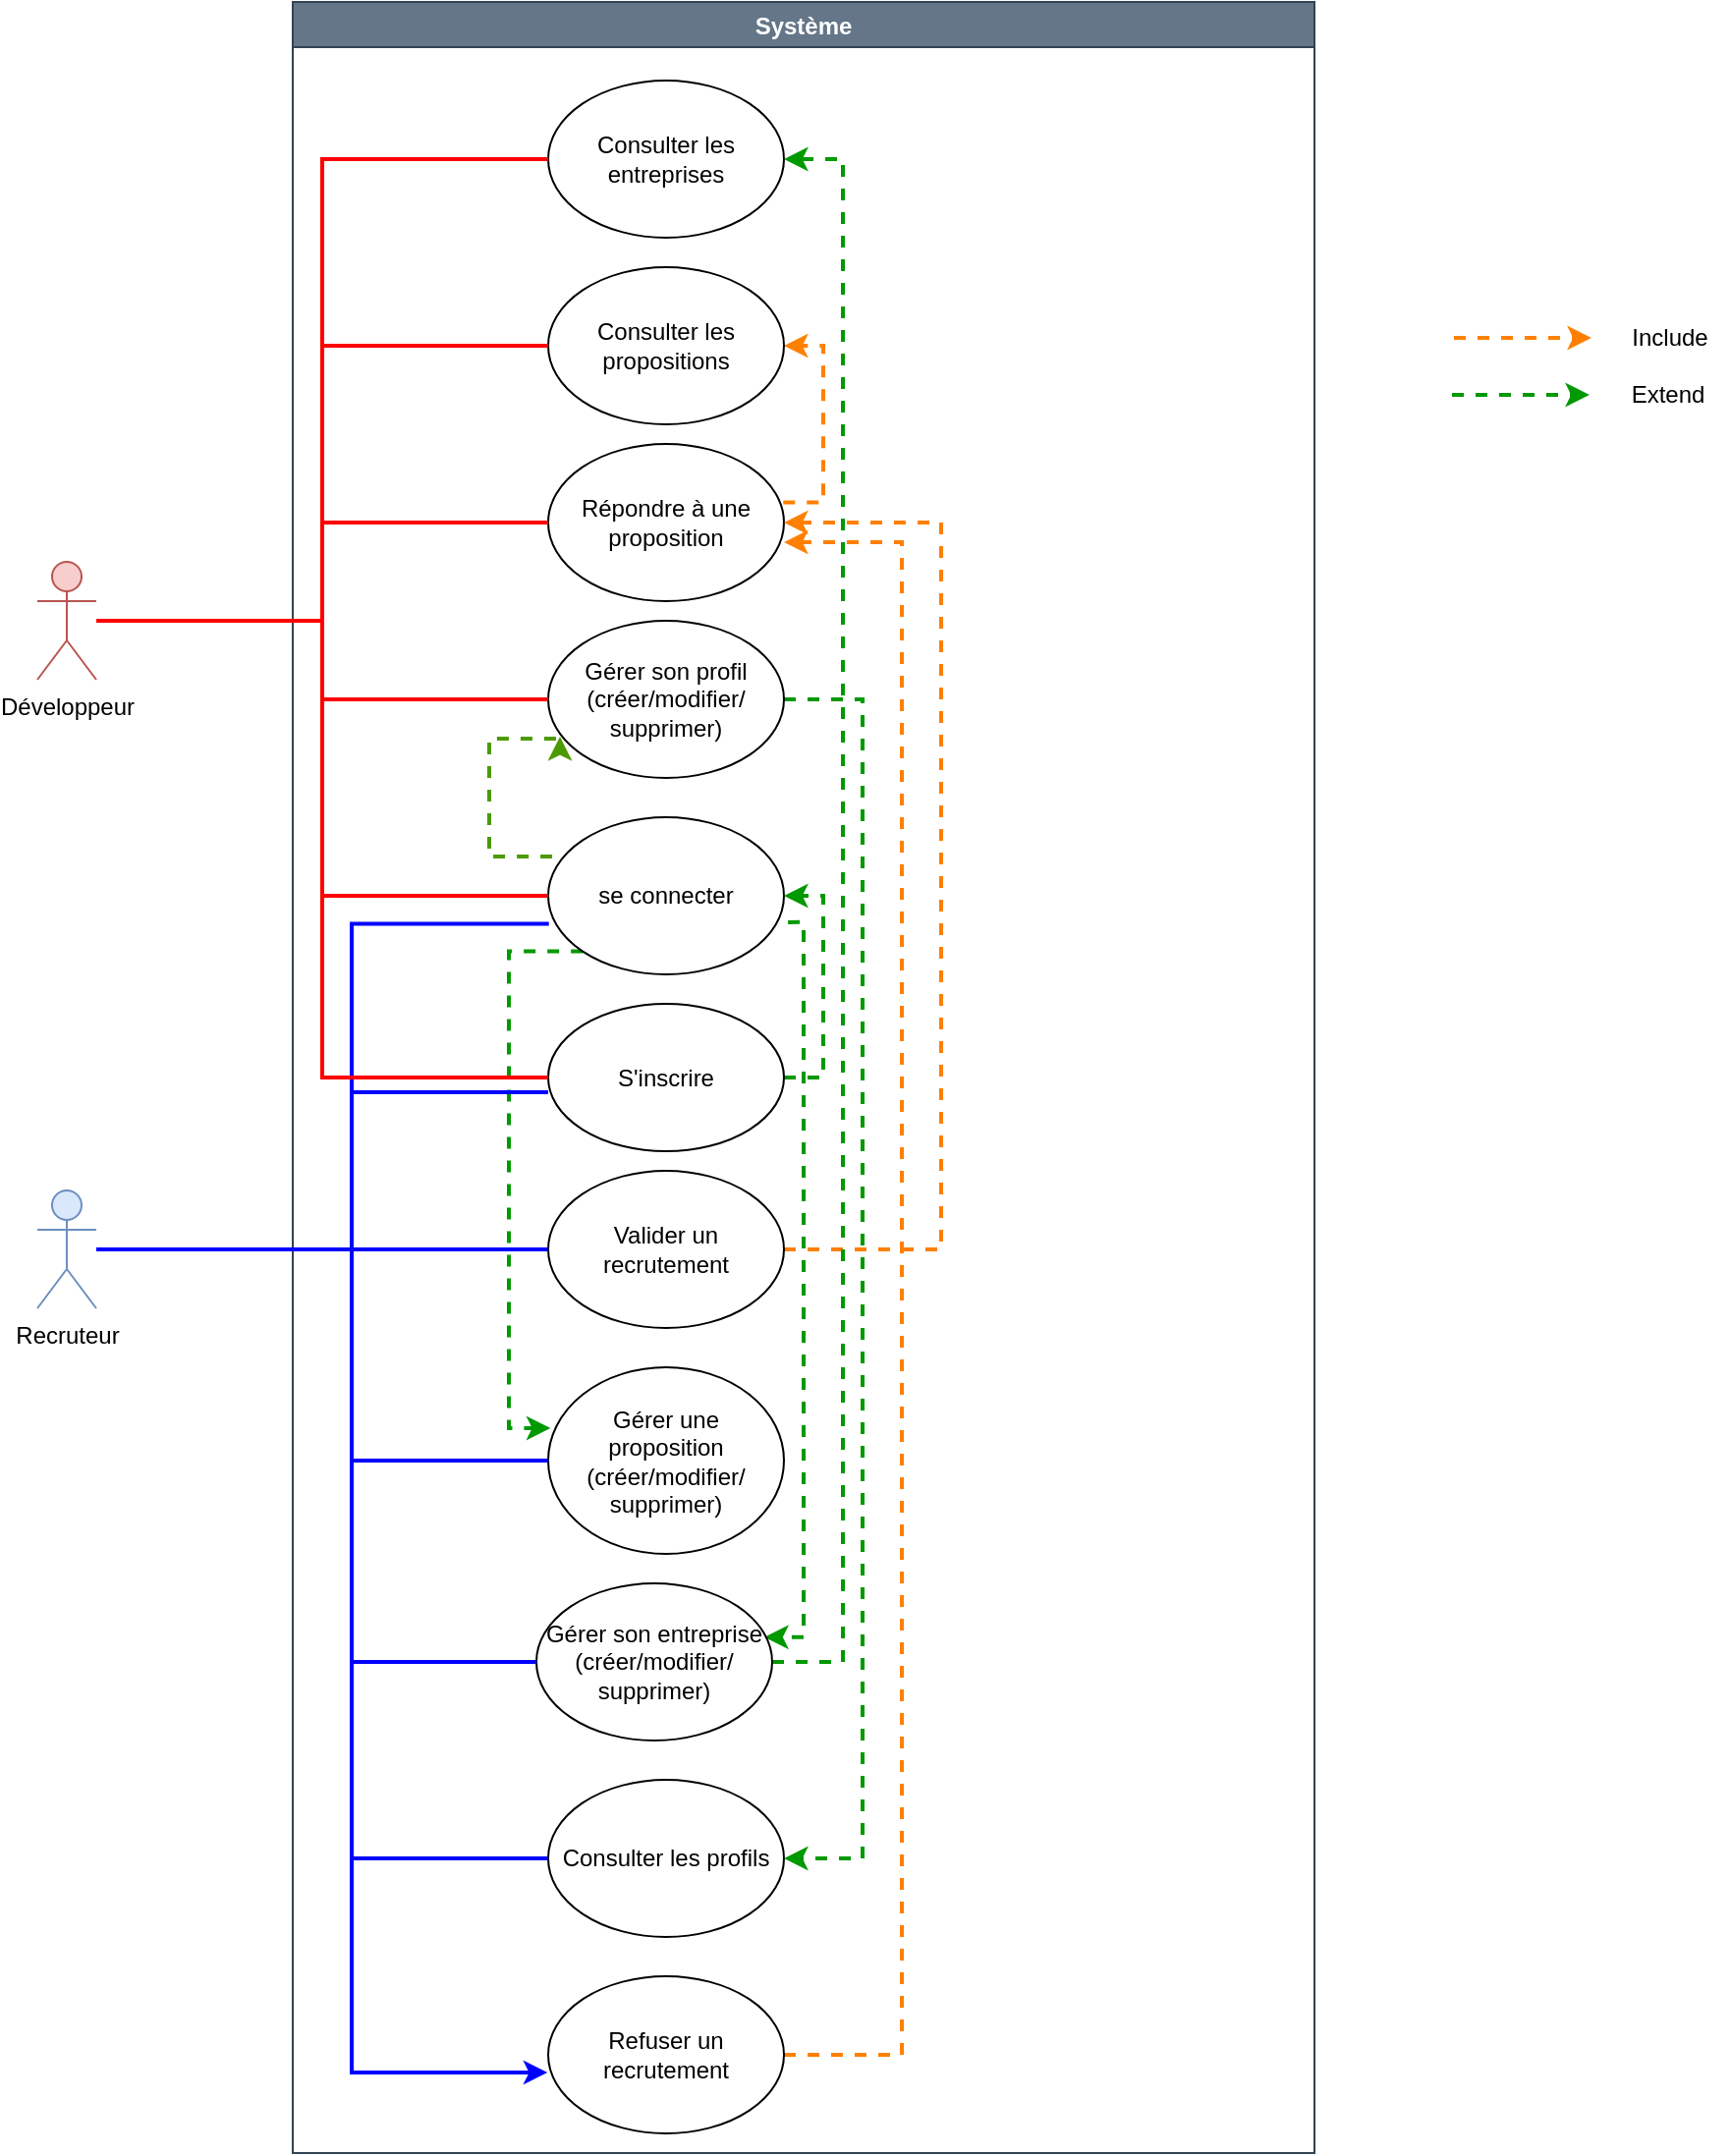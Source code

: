 <mxfile version="17.4.6" type="github">
  <diagram id="f9bO8bD8_3tNC-7nvVMG" name="Page-1">
    <mxGraphModel dx="1038" dy="547" grid="1" gridSize="10" guides="1" tooltips="1" connect="1" arrows="1" fold="1" page="1" pageScale="1" pageWidth="1169" pageHeight="1654" math="0" shadow="0">
      <root>
        <mxCell id="0" />
        <mxCell id="1" parent="0" />
        <mxCell id="xalwO71q9SZK32bKhefd-1" value="Système" style="swimlane;fillColor=#647687;fontColor=#ffffff;strokeColor=#314354;" parent="1" vertex="1">
          <mxGeometry x="230" y="65" width="520" height="1095" as="geometry" />
        </mxCell>
        <mxCell id="xalwO71q9SZK32bKhefd-2" value="Consulter les entreprises" style="ellipse;whiteSpace=wrap;html=1;" parent="xalwO71q9SZK32bKhefd-1" vertex="1">
          <mxGeometry x="130" y="40" width="120" height="80" as="geometry" />
        </mxCell>
        <mxCell id="xalwO71q9SZK32bKhefd-3" style="edgeStyle=orthogonalEdgeStyle;rounded=0;orthogonalLoop=1;jettySize=auto;html=1;entryX=1;entryY=0.5;entryDx=0;entryDy=0;dashed=1;startArrow=none;startFill=0;endArrow=classic;endFill=1;strokeColor=#FF8000;strokeWidth=2;exitX=0.997;exitY=0.372;exitDx=0;exitDy=0;exitPerimeter=0;" parent="xalwO71q9SZK32bKhefd-1" source="xalwO71q9SZK32bKhefd-4" target="xalwO71q9SZK32bKhefd-20" edge="1">
          <mxGeometry relative="1" as="geometry" />
        </mxCell>
        <mxCell id="xalwO71q9SZK32bKhefd-4" value="Répondre à une proposition" style="ellipse;whiteSpace=wrap;html=1;" parent="xalwO71q9SZK32bKhefd-1" vertex="1">
          <mxGeometry x="130" y="225" width="120" height="80" as="geometry" />
        </mxCell>
        <mxCell id="xalwO71q9SZK32bKhefd-5" style="edgeStyle=orthogonalEdgeStyle;rounded=0;orthogonalLoop=1;jettySize=auto;html=1;entryX=0.01;entryY=0.326;entryDx=0;entryDy=0;dashed=1;startArrow=none;startFill=0;endArrow=classic;endFill=1;strokeColor=#009900;strokeWidth=2;exitX=0;exitY=1;exitDx=0;exitDy=0;entryPerimeter=0;" parent="xalwO71q9SZK32bKhefd-1" source="xalwO71q9SZK32bKhefd-9" target="xalwO71q9SZK32bKhefd-6" edge="1">
          <mxGeometry relative="1" as="geometry">
            <Array as="points">
              <mxPoint x="110" y="483" />
              <mxPoint x="110" y="726" />
            </Array>
          </mxGeometry>
        </mxCell>
        <mxCell id="xalwO71q9SZK32bKhefd-6" value="Gérer une &lt;br&gt;proposition (créer/modifier/&lt;br&gt;supprimer)" style="ellipse;whiteSpace=wrap;html=1;" parent="xalwO71q9SZK32bKhefd-1" vertex="1">
          <mxGeometry x="130" y="695" width="120" height="95" as="geometry" />
        </mxCell>
        <mxCell id="xalwO71q9SZK32bKhefd-7" value="Consulter les profils" style="ellipse;whiteSpace=wrap;html=1;" parent="xalwO71q9SZK32bKhefd-1" vertex="1">
          <mxGeometry x="130" y="905" width="120" height="80" as="geometry" />
        </mxCell>
        <mxCell id="xalwO71q9SZK32bKhefd-8" style="edgeStyle=orthogonalEdgeStyle;rounded=0;orthogonalLoop=1;jettySize=auto;html=1;entryX=0.05;entryY=0.737;entryDx=0;entryDy=0;entryPerimeter=0;dashed=1;startArrow=none;startFill=0;endArrow=classic;endFill=1;strokeColor=#4D9900;strokeWidth=2;exitX=0.017;exitY=0.25;exitDx=0;exitDy=0;exitPerimeter=0;" parent="xalwO71q9SZK32bKhefd-1" source="xalwO71q9SZK32bKhefd-9" target="xalwO71q9SZK32bKhefd-16" edge="1">
          <mxGeometry relative="1" as="geometry">
            <Array as="points">
              <mxPoint x="100" y="435" />
              <mxPoint x="100" y="375" />
            </Array>
          </mxGeometry>
        </mxCell>
        <mxCell id="xalwO71q9SZK32bKhefd-9" value="se connecter" style="ellipse;whiteSpace=wrap;html=1;" parent="xalwO71q9SZK32bKhefd-1" vertex="1">
          <mxGeometry x="130" y="415" width="120" height="80" as="geometry" />
        </mxCell>
        <mxCell id="xalwO71q9SZK32bKhefd-10" style="edgeStyle=orthogonalEdgeStyle;rounded=0;orthogonalLoop=1;jettySize=auto;html=1;entryX=1;entryY=0.5;entryDx=0;entryDy=0;endArrow=classic;endFill=1;strokeColor=#009900;strokeWidth=2;exitX=1;exitY=0.5;exitDx=0;exitDy=0;dashed=1;" parent="xalwO71q9SZK32bKhefd-1" source="xalwO71q9SZK32bKhefd-11" target="xalwO71q9SZK32bKhefd-9" edge="1">
          <mxGeometry relative="1" as="geometry" />
        </mxCell>
        <mxCell id="xalwO71q9SZK32bKhefd-11" value="S&#39;inscrire" style="ellipse;whiteSpace=wrap;html=1;" parent="xalwO71q9SZK32bKhefd-1" vertex="1">
          <mxGeometry x="130" y="510" width="120" height="75" as="geometry" />
        </mxCell>
        <mxCell id="xalwO71q9SZK32bKhefd-12" style="edgeStyle=orthogonalEdgeStyle;rounded=0;orthogonalLoop=1;jettySize=auto;html=1;entryX=1;entryY=0.5;entryDx=0;entryDy=0;dashed=1;endArrow=classic;endFill=1;strokeColor=#FF8000;strokeWidth=2;exitX=1;exitY=0.5;exitDx=0;exitDy=0;" parent="xalwO71q9SZK32bKhefd-1" source="xalwO71q9SZK32bKhefd-14" target="xalwO71q9SZK32bKhefd-4" edge="1">
          <mxGeometry relative="1" as="geometry">
            <Array as="points">
              <mxPoint x="330" y="635" />
              <mxPoint x="330" y="265" />
            </Array>
          </mxGeometry>
        </mxCell>
        <mxCell id="xalwO71q9SZK32bKhefd-14" value="Valider un recrutement" style="ellipse;whiteSpace=wrap;html=1;" parent="xalwO71q9SZK32bKhefd-1" vertex="1">
          <mxGeometry x="130" y="595" width="120" height="80" as="geometry" />
        </mxCell>
        <mxCell id="xalwO71q9SZK32bKhefd-15" style="edgeStyle=orthogonalEdgeStyle;rounded=0;orthogonalLoop=1;jettySize=auto;html=1;exitX=1;exitY=0.5;exitDx=0;exitDy=0;entryX=1;entryY=0.5;entryDx=0;entryDy=0;dashed=1;startArrow=none;startFill=0;endArrow=classic;endFill=1;strokeColor=#009900;strokeWidth=2;" parent="xalwO71q9SZK32bKhefd-1" source="xalwO71q9SZK32bKhefd-16" target="xalwO71q9SZK32bKhefd-7" edge="1">
          <mxGeometry relative="1" as="geometry">
            <Array as="points">
              <mxPoint x="290" y="355" />
              <mxPoint x="290" y="945" />
            </Array>
          </mxGeometry>
        </mxCell>
        <mxCell id="xalwO71q9SZK32bKhefd-16" value="Gérer son profil&lt;br&gt;(créer/modifier/&lt;br&gt;supprimer)" style="ellipse;whiteSpace=wrap;html=1;" parent="xalwO71q9SZK32bKhefd-1" vertex="1">
          <mxGeometry x="130" y="315" width="120" height="80" as="geometry" />
        </mxCell>
        <mxCell id="xalwO71q9SZK32bKhefd-17" style="edgeStyle=orthogonalEdgeStyle;rounded=0;orthogonalLoop=1;jettySize=auto;html=1;entryX=1;entryY=0.5;entryDx=0;entryDy=0;startArrow=none;startFill=0;endArrow=classic;endFill=1;strokeColor=#009900;strokeWidth=2;dashed=1;" parent="xalwO71q9SZK32bKhefd-1" source="xalwO71q9SZK32bKhefd-19" target="xalwO71q9SZK32bKhefd-2" edge="1">
          <mxGeometry relative="1" as="geometry">
            <Array as="points">
              <mxPoint x="280" y="845" />
              <mxPoint x="280" y="80" />
            </Array>
          </mxGeometry>
        </mxCell>
        <mxCell id="xalwO71q9SZK32bKhefd-18" style="edgeStyle=orthogonalEdgeStyle;rounded=0;orthogonalLoop=1;jettySize=auto;html=1;entryX=0.967;entryY=0.342;entryDx=0;entryDy=0;entryPerimeter=0;dashed=1;startArrow=none;startFill=0;endArrow=classic;endFill=1;strokeColor=#009900;strokeWidth=2;exitX=1.017;exitY=0.668;exitDx=0;exitDy=0;exitPerimeter=0;" parent="xalwO71q9SZK32bKhefd-1" source="xalwO71q9SZK32bKhefd-9" target="xalwO71q9SZK32bKhefd-19" edge="1">
          <mxGeometry relative="1" as="geometry">
            <Array as="points">
              <mxPoint x="260" y="468" />
              <mxPoint x="260" y="832" />
            </Array>
          </mxGeometry>
        </mxCell>
        <mxCell id="xalwO71q9SZK32bKhefd-19" value="Gérer son entreprise&lt;br&gt;(créer/modifier/&lt;br&gt;supprimer)" style="ellipse;whiteSpace=wrap;html=1;" parent="xalwO71q9SZK32bKhefd-1" vertex="1">
          <mxGeometry x="124" y="805" width="120" height="80" as="geometry" />
        </mxCell>
        <mxCell id="xalwO71q9SZK32bKhefd-20" value="Consulter les propositions" style="ellipse;whiteSpace=wrap;html=1;" parent="xalwO71q9SZK32bKhefd-1" vertex="1">
          <mxGeometry x="130" y="135" width="120" height="80" as="geometry" />
        </mxCell>
        <mxCell id="-RIVANu8tJtZHNl3kSJt-9" style="edgeStyle=orthogonalEdgeStyle;rounded=0;orthogonalLoop=1;jettySize=auto;html=1;entryX=1;entryY=0.625;entryDx=0;entryDy=0;entryPerimeter=0;strokeColor=#FF8000;strokeWidth=2;exitX=1;exitY=0.5;exitDx=0;exitDy=0;dashed=1;" edge="1" parent="xalwO71q9SZK32bKhefd-1" source="-RIVANu8tJtZHNl3kSJt-6" target="xalwO71q9SZK32bKhefd-4">
          <mxGeometry relative="1" as="geometry">
            <Array as="points">
              <mxPoint x="310" y="1045" />
              <mxPoint x="310" y="275" />
            </Array>
          </mxGeometry>
        </mxCell>
        <mxCell id="-RIVANu8tJtZHNl3kSJt-6" value="Refuser un recrutement" style="ellipse;whiteSpace=wrap;html=1;" vertex="1" parent="xalwO71q9SZK32bKhefd-1">
          <mxGeometry x="130" y="1005" width="120" height="80" as="geometry" />
        </mxCell>
        <mxCell id="xalwO71q9SZK32bKhefd-27" style="edgeStyle=orthogonalEdgeStyle;rounded=0;orthogonalLoop=1;jettySize=auto;html=1;entryX=0;entryY=0.6;entryDx=0;entryDy=0;entryPerimeter=0;endArrow=none;endFill=0;strokeColor=#0000FF;strokeWidth=2;" parent="1" source="xalwO71q9SZK32bKhefd-33" target="xalwO71q9SZK32bKhefd-11" edge="1">
          <mxGeometry relative="1" as="geometry">
            <Array as="points">
              <mxPoint x="260" y="700" />
              <mxPoint x="260" y="620" />
            </Array>
          </mxGeometry>
        </mxCell>
        <mxCell id="xalwO71q9SZK32bKhefd-28" style="edgeStyle=orthogonalEdgeStyle;rounded=0;orthogonalLoop=1;jettySize=auto;html=1;entryX=0.003;entryY=0.678;entryDx=0;entryDy=0;entryPerimeter=0;endArrow=none;endFill=0;strokeColor=#0000FF;strokeWidth=2;startArrow=none;startFill=0;" parent="1" source="xalwO71q9SZK32bKhefd-33" target="xalwO71q9SZK32bKhefd-9" edge="1">
          <mxGeometry relative="1" as="geometry">
            <Array as="points">
              <mxPoint x="260" y="700" />
              <mxPoint x="260" y="534" />
            </Array>
          </mxGeometry>
        </mxCell>
        <mxCell id="xalwO71q9SZK32bKhefd-29" style="edgeStyle=orthogonalEdgeStyle;rounded=0;orthogonalLoop=1;jettySize=auto;html=1;startArrow=none;startFill=0;endArrow=none;endFill=0;strokeColor=#0000FF;strokeWidth=2;" parent="1" source="xalwO71q9SZK32bKhefd-33" target="xalwO71q9SZK32bKhefd-14" edge="1">
          <mxGeometry relative="1" as="geometry" />
        </mxCell>
        <mxCell id="xalwO71q9SZK32bKhefd-30" style="edgeStyle=orthogonalEdgeStyle;rounded=0;orthogonalLoop=1;jettySize=auto;html=1;entryX=0;entryY=0.5;entryDx=0;entryDy=0;startArrow=none;startFill=0;endArrow=none;endFill=0;strokeColor=#0000FF;strokeWidth=2;" parent="1" source="xalwO71q9SZK32bKhefd-33" target="xalwO71q9SZK32bKhefd-6" edge="1">
          <mxGeometry relative="1" as="geometry">
            <Array as="points">
              <mxPoint x="260" y="700" />
              <mxPoint x="260" y="808" />
            </Array>
          </mxGeometry>
        </mxCell>
        <mxCell id="xalwO71q9SZK32bKhefd-31" style="edgeStyle=orthogonalEdgeStyle;rounded=0;orthogonalLoop=1;jettySize=auto;html=1;entryX=0;entryY=0.5;entryDx=0;entryDy=0;startArrow=none;startFill=0;endArrow=none;endFill=0;strokeColor=#0000FF;strokeWidth=2;" parent="1" source="xalwO71q9SZK32bKhefd-33" target="xalwO71q9SZK32bKhefd-19" edge="1">
          <mxGeometry relative="1" as="geometry">
            <Array as="points">
              <mxPoint x="260" y="700" />
              <mxPoint x="260" y="910" />
            </Array>
          </mxGeometry>
        </mxCell>
        <mxCell id="xalwO71q9SZK32bKhefd-32" style="edgeStyle=orthogonalEdgeStyle;rounded=0;orthogonalLoop=1;jettySize=auto;html=1;entryX=0;entryY=0.5;entryDx=0;entryDy=0;startArrow=none;startFill=0;endArrow=none;endFill=0;strokeColor=#0000FF;strokeWidth=2;" parent="1" source="xalwO71q9SZK32bKhefd-33" target="xalwO71q9SZK32bKhefd-7" edge="1">
          <mxGeometry relative="1" as="geometry">
            <Array as="points">
              <mxPoint x="260" y="700" />
              <mxPoint x="260" y="1010" />
            </Array>
          </mxGeometry>
        </mxCell>
        <mxCell id="-RIVANu8tJtZHNl3kSJt-8" style="edgeStyle=orthogonalEdgeStyle;rounded=0;orthogonalLoop=1;jettySize=auto;html=1;entryX=-0.003;entryY=0.613;entryDx=0;entryDy=0;entryPerimeter=0;strokeColor=#0000FF;strokeWidth=2;" edge="1" parent="1" source="xalwO71q9SZK32bKhefd-33" target="-RIVANu8tJtZHNl3kSJt-6">
          <mxGeometry relative="1" as="geometry">
            <Array as="points">
              <mxPoint x="260" y="700" />
              <mxPoint x="260" y="1119" />
            </Array>
          </mxGeometry>
        </mxCell>
        <mxCell id="xalwO71q9SZK32bKhefd-33" value="Recruteur" style="shape=umlActor;verticalLabelPosition=bottom;verticalAlign=top;html=1;outlineConnect=0;fillColor=#dae8fc;strokeColor=#6c8ebf;" parent="1" vertex="1">
          <mxGeometry x="100" y="670" width="30" height="60" as="geometry" />
        </mxCell>
        <mxCell id="xalwO71q9SZK32bKhefd-34" style="edgeStyle=orthogonalEdgeStyle;rounded=0;orthogonalLoop=1;jettySize=auto;html=1;entryX=0;entryY=0.5;entryDx=0;entryDy=0;strokeColor=#FF0000;strokeWidth=2;endArrow=none;endFill=0;" parent="1" source="xalwO71q9SZK32bKhefd-40" target="xalwO71q9SZK32bKhefd-2" edge="1">
          <mxGeometry relative="1" as="geometry" />
        </mxCell>
        <mxCell id="xalwO71q9SZK32bKhefd-35" style="edgeStyle=orthogonalEdgeStyle;rounded=0;orthogonalLoop=1;jettySize=auto;html=1;entryX=0;entryY=0.5;entryDx=0;entryDy=0;endArrow=none;endFill=0;strokeColor=#FF0000;strokeWidth=2;" parent="1" source="xalwO71q9SZK32bKhefd-40" target="xalwO71q9SZK32bKhefd-20" edge="1">
          <mxGeometry relative="1" as="geometry" />
        </mxCell>
        <mxCell id="xalwO71q9SZK32bKhefd-36" style="edgeStyle=orthogonalEdgeStyle;rounded=0;orthogonalLoop=1;jettySize=auto;html=1;entryX=0;entryY=0.5;entryDx=0;entryDy=0;endArrow=none;endFill=0;strokeColor=#FF0000;strokeWidth=2;" parent="1" source="xalwO71q9SZK32bKhefd-40" target="xalwO71q9SZK32bKhefd-4" edge="1">
          <mxGeometry relative="1" as="geometry" />
        </mxCell>
        <mxCell id="xalwO71q9SZK32bKhefd-37" style="edgeStyle=orthogonalEdgeStyle;rounded=0;orthogonalLoop=1;jettySize=auto;html=1;entryX=0;entryY=0.5;entryDx=0;entryDy=0;endArrow=none;endFill=0;strokeColor=#FF0000;strokeWidth=2;" parent="1" source="xalwO71q9SZK32bKhefd-40" target="xalwO71q9SZK32bKhefd-16" edge="1">
          <mxGeometry relative="1" as="geometry" />
        </mxCell>
        <mxCell id="xalwO71q9SZK32bKhefd-38" style="edgeStyle=orthogonalEdgeStyle;rounded=0;orthogonalLoop=1;jettySize=auto;html=1;entryX=0;entryY=0.5;entryDx=0;entryDy=0;endArrow=none;endFill=0;strokeColor=#FF0000;strokeWidth=2;" parent="1" source="xalwO71q9SZK32bKhefd-40" target="xalwO71q9SZK32bKhefd-9" edge="1">
          <mxGeometry relative="1" as="geometry" />
        </mxCell>
        <mxCell id="xalwO71q9SZK32bKhefd-39" style="edgeStyle=orthogonalEdgeStyle;rounded=0;orthogonalLoop=1;jettySize=auto;html=1;entryX=0;entryY=0.5;entryDx=0;entryDy=0;endArrow=none;endFill=0;strokeColor=#FF0000;strokeWidth=2;" parent="1" source="xalwO71q9SZK32bKhefd-40" target="xalwO71q9SZK32bKhefd-11" edge="1">
          <mxGeometry relative="1" as="geometry" />
        </mxCell>
        <mxCell id="xalwO71q9SZK32bKhefd-40" value="Développeur" style="shape=umlActor;verticalLabelPosition=bottom;verticalAlign=top;html=1;outlineConnect=0;fillColor=#f8cecc;strokeColor=#b85450;strokeWidth=1;" parent="1" vertex="1">
          <mxGeometry x="100" y="350" width="30" height="60" as="geometry" />
        </mxCell>
        <mxCell id="-RIVANu8tJtZHNl3kSJt-2" value="" style="endArrow=classic;html=1;rounded=0;strokeWidth=2;strokeColor=#FF8000;dashed=1;" edge="1" parent="1">
          <mxGeometry width="50" height="50" relative="1" as="geometry">
            <mxPoint x="821" y="236" as="sourcePoint" />
            <mxPoint x="891" y="236" as="targetPoint" />
          </mxGeometry>
        </mxCell>
        <mxCell id="-RIVANu8tJtZHNl3kSJt-3" value="Include" style="text;html=1;strokeColor=none;fillColor=none;align=center;verticalAlign=middle;whiteSpace=wrap;rounded=0;" vertex="1" parent="1">
          <mxGeometry x="901" y="221" width="60" height="30" as="geometry" />
        </mxCell>
        <mxCell id="-RIVANu8tJtZHNl3kSJt-4" value="" style="endArrow=classic;html=1;rounded=0;strokeWidth=2;strokeColor=#009900;dashed=1;" edge="1" parent="1">
          <mxGeometry width="50" height="50" relative="1" as="geometry">
            <mxPoint x="820" y="265" as="sourcePoint" />
            <mxPoint x="890" y="265" as="targetPoint" />
          </mxGeometry>
        </mxCell>
        <mxCell id="-RIVANu8tJtZHNl3kSJt-5" value="Extend" style="text;html=1;strokeColor=none;fillColor=none;align=center;verticalAlign=middle;whiteSpace=wrap;rounded=0;" vertex="1" parent="1">
          <mxGeometry x="900" y="250" width="60" height="30" as="geometry" />
        </mxCell>
      </root>
    </mxGraphModel>
  </diagram>
</mxfile>
